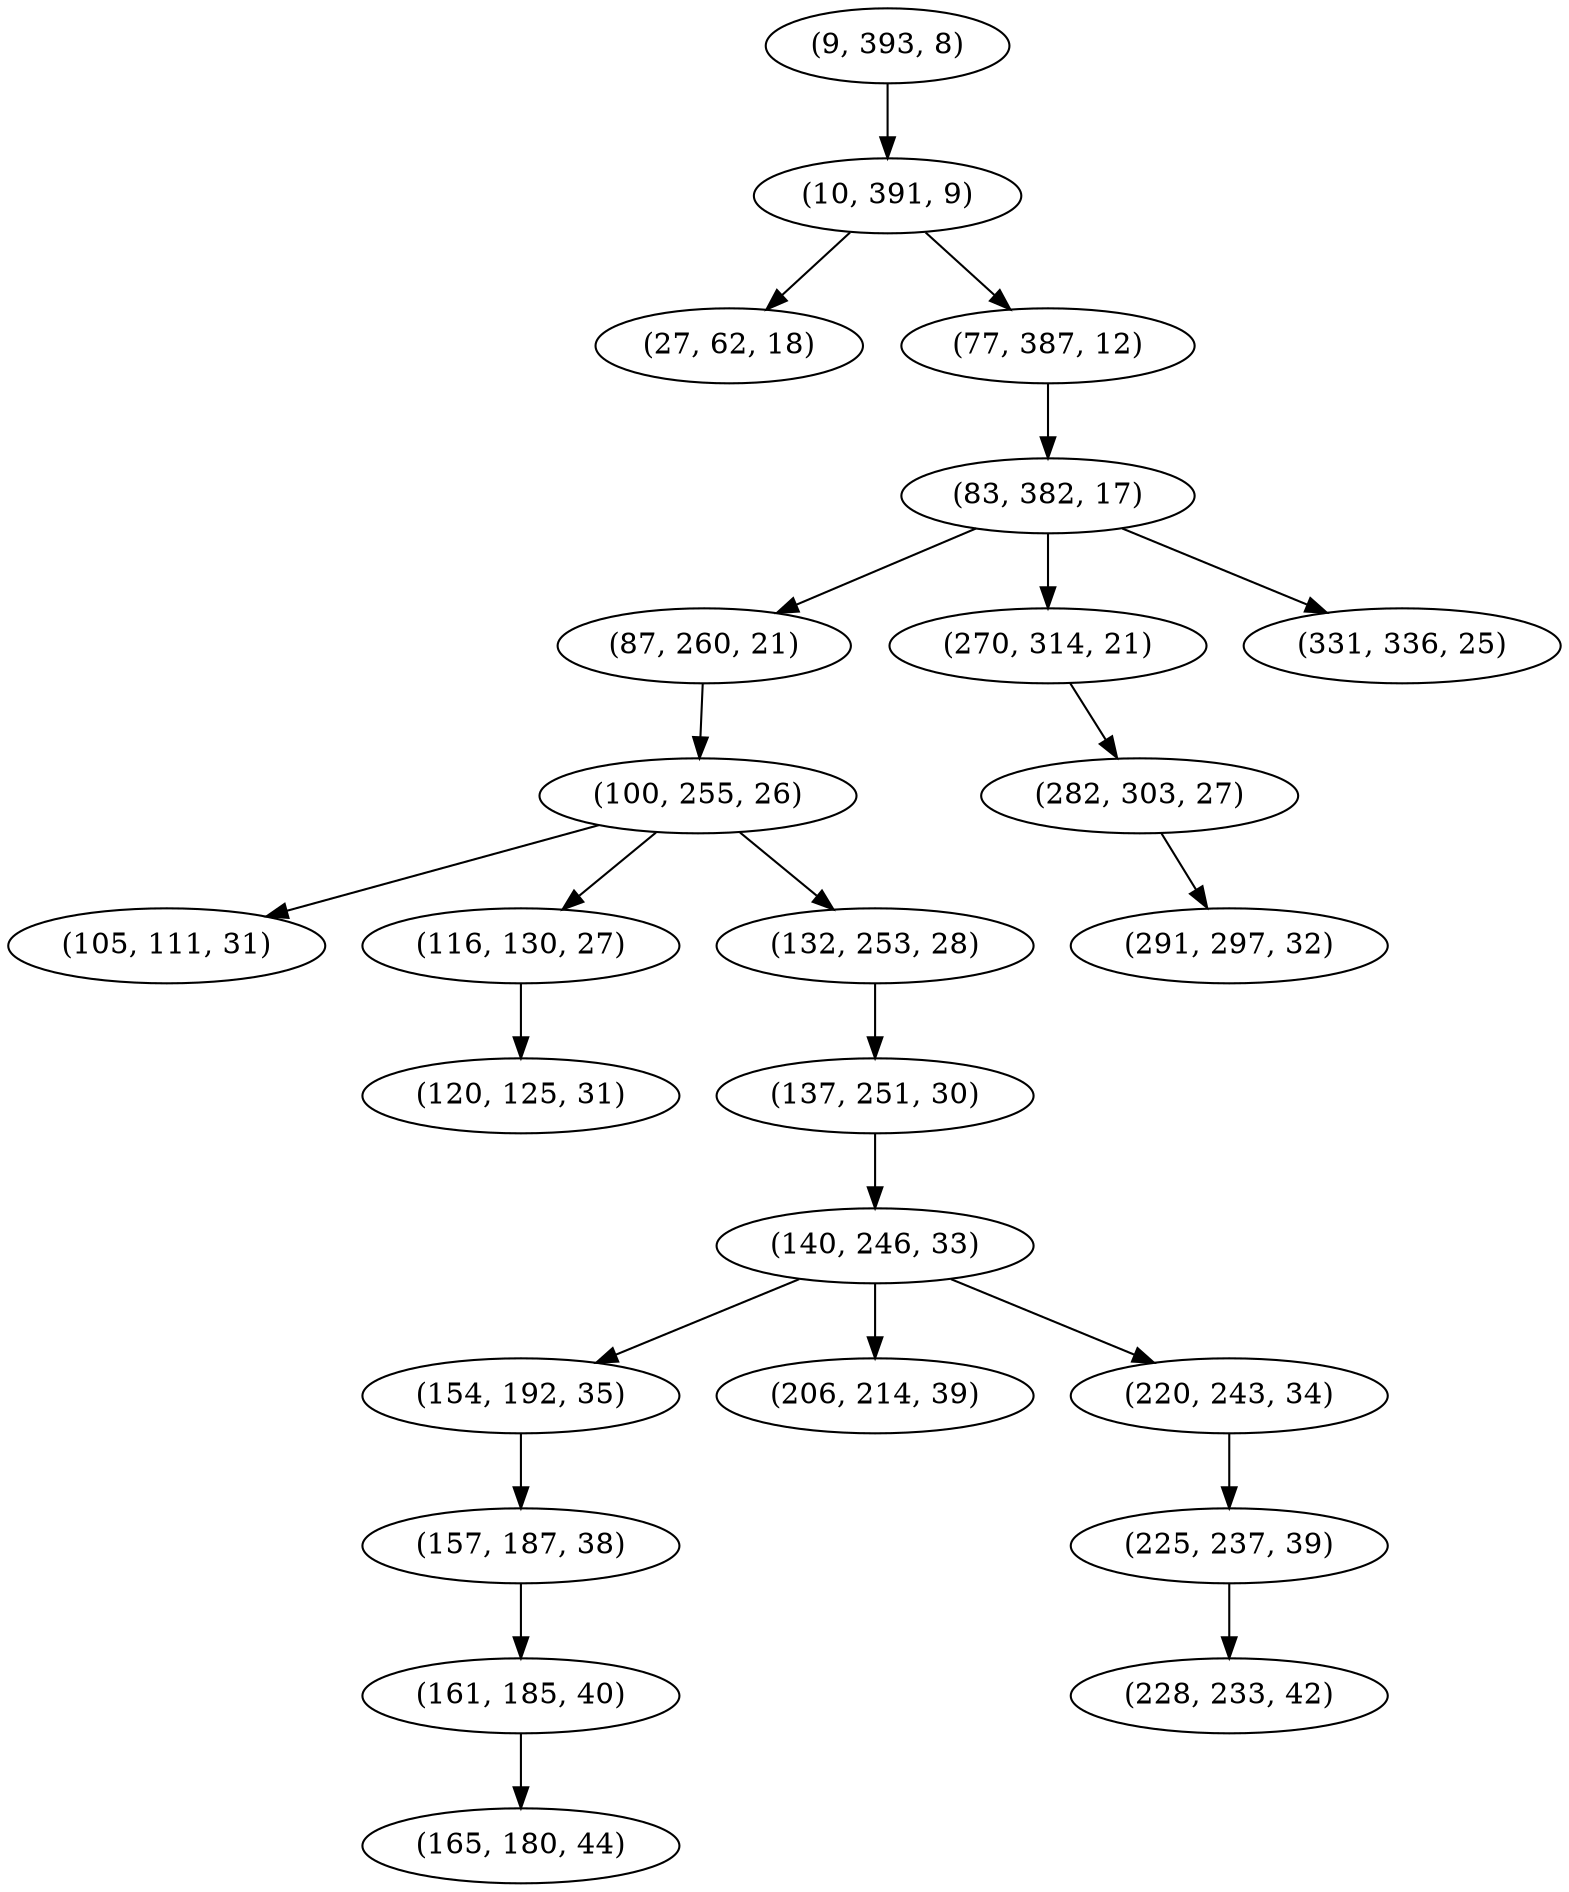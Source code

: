 digraph tree {
    "(9, 393, 8)";
    "(10, 391, 9)";
    "(27, 62, 18)";
    "(77, 387, 12)";
    "(83, 382, 17)";
    "(87, 260, 21)";
    "(100, 255, 26)";
    "(105, 111, 31)";
    "(116, 130, 27)";
    "(120, 125, 31)";
    "(132, 253, 28)";
    "(137, 251, 30)";
    "(140, 246, 33)";
    "(154, 192, 35)";
    "(157, 187, 38)";
    "(161, 185, 40)";
    "(165, 180, 44)";
    "(206, 214, 39)";
    "(220, 243, 34)";
    "(225, 237, 39)";
    "(228, 233, 42)";
    "(270, 314, 21)";
    "(282, 303, 27)";
    "(291, 297, 32)";
    "(331, 336, 25)";
    "(9, 393, 8)" -> "(10, 391, 9)";
    "(10, 391, 9)" -> "(27, 62, 18)";
    "(10, 391, 9)" -> "(77, 387, 12)";
    "(77, 387, 12)" -> "(83, 382, 17)";
    "(83, 382, 17)" -> "(87, 260, 21)";
    "(83, 382, 17)" -> "(270, 314, 21)";
    "(83, 382, 17)" -> "(331, 336, 25)";
    "(87, 260, 21)" -> "(100, 255, 26)";
    "(100, 255, 26)" -> "(105, 111, 31)";
    "(100, 255, 26)" -> "(116, 130, 27)";
    "(100, 255, 26)" -> "(132, 253, 28)";
    "(116, 130, 27)" -> "(120, 125, 31)";
    "(132, 253, 28)" -> "(137, 251, 30)";
    "(137, 251, 30)" -> "(140, 246, 33)";
    "(140, 246, 33)" -> "(154, 192, 35)";
    "(140, 246, 33)" -> "(206, 214, 39)";
    "(140, 246, 33)" -> "(220, 243, 34)";
    "(154, 192, 35)" -> "(157, 187, 38)";
    "(157, 187, 38)" -> "(161, 185, 40)";
    "(161, 185, 40)" -> "(165, 180, 44)";
    "(220, 243, 34)" -> "(225, 237, 39)";
    "(225, 237, 39)" -> "(228, 233, 42)";
    "(270, 314, 21)" -> "(282, 303, 27)";
    "(282, 303, 27)" -> "(291, 297, 32)";
}
